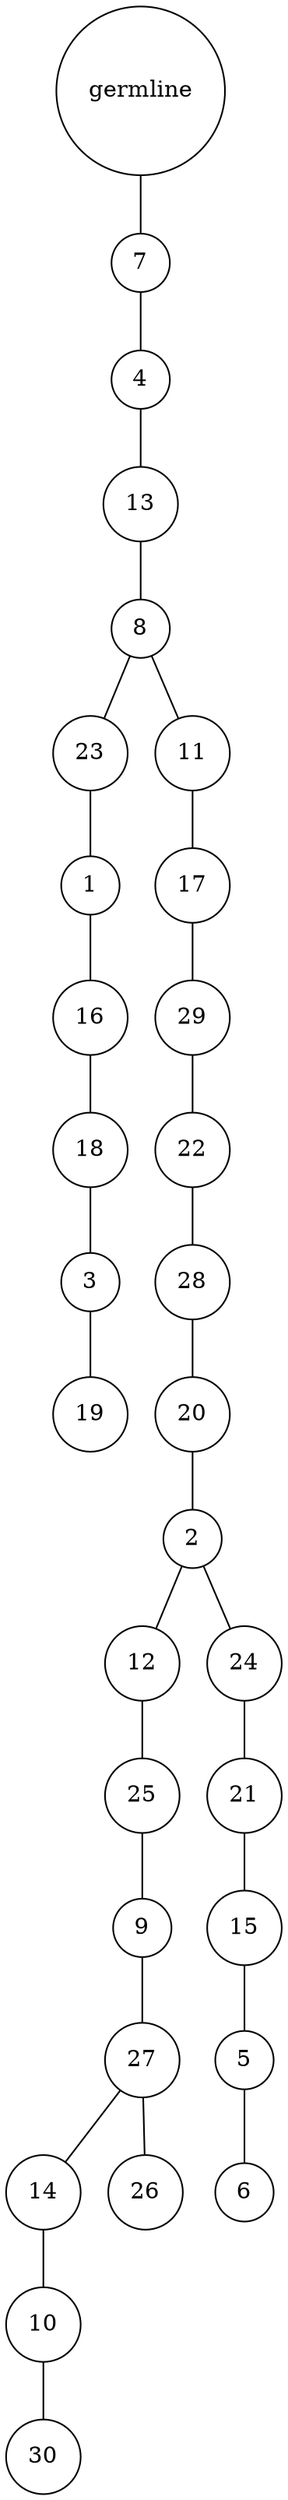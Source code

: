 graph {
	rankdir=UD;
	splines=line;
	node [shape=circle]
	"0x7fd46aa89400" [label="germline"];
	"0x7fd46aa89430" [label="7"];
	"0x7fd46aa89400" -- "0x7fd46aa89430" ;
	"0x7fd46aa89460" [label="4"];
	"0x7fd46aa89430" -- "0x7fd46aa89460" ;
	"0x7fd46aa89490" [label="13"];
	"0x7fd46aa89460" -- "0x7fd46aa89490" ;
	"0x7fd46aa894c0" [label="8"];
	"0x7fd46aa89490" -- "0x7fd46aa894c0" ;
	"0x7fd46aa894f0" [label="23"];
	"0x7fd46aa894c0" -- "0x7fd46aa894f0" ;
	"0x7fd46aa89520" [label="1"];
	"0x7fd46aa894f0" -- "0x7fd46aa89520" ;
	"0x7fd46aa89550" [label="16"];
	"0x7fd46aa89520" -- "0x7fd46aa89550" ;
	"0x7fd46aa89580" [label="18"];
	"0x7fd46aa89550" -- "0x7fd46aa89580" ;
	"0x7fd46aa895b0" [label="3"];
	"0x7fd46aa89580" -- "0x7fd46aa895b0" ;
	"0x7fd46aa895e0" [label="19"];
	"0x7fd46aa895b0" -- "0x7fd46aa895e0" ;
	"0x7fd46aa89610" [label="11"];
	"0x7fd46aa894c0" -- "0x7fd46aa89610" ;
	"0x7fd46aa89640" [label="17"];
	"0x7fd46aa89610" -- "0x7fd46aa89640" ;
	"0x7fd46aa89670" [label="29"];
	"0x7fd46aa89640" -- "0x7fd46aa89670" ;
	"0x7fd46aa896a0" [label="22"];
	"0x7fd46aa89670" -- "0x7fd46aa896a0" ;
	"0x7fd46aa896d0" [label="28"];
	"0x7fd46aa896a0" -- "0x7fd46aa896d0" ;
	"0x7fd46aa89700" [label="20"];
	"0x7fd46aa896d0" -- "0x7fd46aa89700" ;
	"0x7fd46aa89730" [label="2"];
	"0x7fd46aa89700" -- "0x7fd46aa89730" ;
	"0x7fd46aa89760" [label="12"];
	"0x7fd46aa89730" -- "0x7fd46aa89760" ;
	"0x7fd46aa89790" [label="25"];
	"0x7fd46aa89760" -- "0x7fd46aa89790" ;
	"0x7fd46aa897c0" [label="9"];
	"0x7fd46aa89790" -- "0x7fd46aa897c0" ;
	"0x7fd46aa897f0" [label="27"];
	"0x7fd46aa897c0" -- "0x7fd46aa897f0" ;
	"0x7fd46aa89820" [label="14"];
	"0x7fd46aa897f0" -- "0x7fd46aa89820" ;
	"0x7fd46aa89850" [label="10"];
	"0x7fd46aa89820" -- "0x7fd46aa89850" ;
	"0x7fd46aa89880" [label="30"];
	"0x7fd46aa89850" -- "0x7fd46aa89880" ;
	"0x7fd46aa898b0" [label="26"];
	"0x7fd46aa897f0" -- "0x7fd46aa898b0" ;
	"0x7fd46aa898e0" [label="24"];
	"0x7fd46aa89730" -- "0x7fd46aa898e0" ;
	"0x7fd46aa89910" [label="21"];
	"0x7fd46aa898e0" -- "0x7fd46aa89910" ;
	"0x7fd46aa89940" [label="15"];
	"0x7fd46aa89910" -- "0x7fd46aa89940" ;
	"0x7fd46aa89970" [label="5"];
	"0x7fd46aa89940" -- "0x7fd46aa89970" ;
	"0x7fd46aa899a0" [label="6"];
	"0x7fd46aa89970" -- "0x7fd46aa899a0" ;
}
